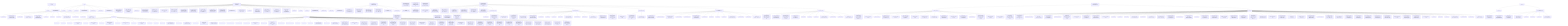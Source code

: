 %% Overview  Foundation Level Extensions  
graph TD
    n0["Foundation Level Extensions"]
    n1["Version 10"]
    n0 --> n1
    n2["International Software Testing Qualifications Board"]
    n0 --> n2
    n3["Copyright Notice"]
    n2 --> n3
    n4["This document may be copied in its entirety, or extracts made, if the source is acknowledged"]
    n2 --> n4
    n5["Software Testing"]
    n2 --> n5
    n6["Foundation Level Extension – Agile Tester"]
    n2 --> n6
    n7["Copyright © International Software Testing Qualifications Board (hereinafter called ISTQB®)"]
    n2 --> n7
    n8["Version 2014"]
    n2 --> n8
    n9["Page 2 of 12"]
    n2 --> n9
    n10["May 31, 2014"]
    n2 --> n10
    n11["© International Software Testing Qualifications Board"]
    n2 --> n11
    n12["Qualifications Board"]
    n2 --> n12
    n13["Software Testing"]
    n2 --> n13
    n14["Foundation Level Extension – Agile Tester"]
    n2 --> n14
    n15["Revision History"]
    n2 --> n15
    n16["18 JUNE 2013"]
    n15 --> n16
    n17["Initial version"]
    n15 --> n17
    n18["23 JULY 2013"]
    n15 --> n18
    n19["WG reviewed and confirmed"]
    n15 --> n19
    n20["6 NOV 2013"]
    n15 --> n20
    n21["amended population and diagram"]
    n15 --> n21
    n22["11 DEC 2013"]
    n15 --> n22
    n23["Amended Business Outcomes and Chapters matching"]
    n15 --> n23
    n24["20 DEC 2013"]
    n15 --> n24
    n25["Working group updates on 07"]
    n15 --> n25
    n26["31 MAY 2014"]
    n15 --> n26
    n27["GA release for Agile Extension"]
    n15 --> n27
    n28["Version 2014"]
    n15 --> n28
    n29["Page 3 of 12"]
    n15 --> n29
    n30["May 31, 2014"]
    n15 --> n30
    n31["© International Software Testing Qualifications Board"]
    n15 --> n31
    n32["Software Testing"]
    n15 --> n32
    n33["Foundation Level Extension – Agile Tester"]
    n15 --> n33
    n34["Table of Contents"]
    n2 --> n34
    n35["Revision History"]
    n34 --> n35
    n36["Introduction to the Foundation Level Extensions"]
    n34 --> n36
    n37["Introduction to Foundation Level Agile Tester Extension"]
    n34 --> n37
    n38["Intended Audience"]
    n34 --> n38
    n39["Career Paths for Testers"]
    n34 --> n39
    n40["Learning Objectives"]
    n34 --> n40
    n41["Entry Requirements"]
    n34 --> n41
    n42["Structure and Course Duration"]
    n34 --> n42
    n43["Keeping It Current"]
    n34 --> n43
    n44["Overview of the Foundation Level Extension – Agile Tester Syllabus"]
    n34 --> n44
    n45["Business Outcomes"]
    n34 --> n45
    n46["Documents and Web Sites"]
    n34 --> n46
    n47["Version 2014"]
    n34 --> n47
    n48["Page 4 of 12"]
    n34 --> n48
    n49["May 31, 2014"]
    n34 --> n49
    n50["© International Software Testing Qualifications Board"]
    n34 --> n50
    n51["Software Testing"]
    n34 --> n51
    n52["Foundation Level Extension – Agile Tester"]
    n34 --> n52
    n53["This document was produced by a team from the International Software Testing Qualifications Board"]
    n34 --> n53
    n54["Foundation Level Working Group"]
    n34 --> n54
    n55["The Agile Extension team thanks the review team and the National Boards for their suggestions and input"]
    n34 --> n55
    n56["At the time the Foundation Level Agile Extension Syllabus was completed, the Agile Extension Working"]
    n34 --> n56
    n57["Group had the following membership: Rex Black (Chair), Bertrand Cornanguer (Vice Chair), Gerry"]
    n34 --> n57
    n58["Coleman (Learning Objectives Lead), Debra Friedenberg (Exam Lead), Alon Linetzki (Business Outcomes"]
    n34 --> n58
    n59["and Marketing Lead), Tauhida Parveen (Editor), and Leo van der Aalst (Development Lead)"]
    n34 --> n59
    n60["Authors: Rex Black, Anders Claesson, Gerry Coleman, Bertrand Cornanguer, Istvan Forgacs, Alon"]
    n34 --> n60
    n61["Linetzki, Tilo Linz, Leo van der Aalst, Marie Walsh, and Stephan Weber"]
    n34 --> n61
    n62["Internal Reviewers: Mette Bruhn-Pedersen, Christopher Clements, Alessandro Collino, Debra"]
    n34 --> n62
    n63["Friedenberg, Kari Kakkonen, Beata Karpinska, Sammy Kolluru, Jennifer Leger, Thomas Mueller, Tuula"]
    n34 --> n63
    n64["Pääkkönen, Meile Posthuma, Gabor Puhalla, Lloyd Roden, Marko Rytkönen, Monika Stoecklein-Olsen,"]
    n34 --> n64
    n65["Robert Treffny, Chris Van Bael, and Erik van Veenendaal"]
    n34 --> n65
    n66["The team thanks also the following persons, from the National Boards and the Agile expert community,"]
    n34 --> n66
    n67["who participated in reviewing, commenting, and balloting of the Foundation Agile Extension Syllabus: Dani"]
    n34 --> n67
    n68["Almog, Richard Berns, Stephen Bird, Monika Bögge, Afeng Chai, Josephine Crawford, Tibor Csöndes,"]
    n34 --> n68
    n69["Huba Demeter, Arnaud Foucal, Cyril Fumery, Kobi Halperin, Inga Hansen, Hanne Hinz, Jidong Hu, Phill"]
    n34 --> n69
    n70["Isles, Shirley Itah, Martin Klonk, Kjell Lauren, Igal Levi, Rik Marselis, Johan Meivert, Armin Metzger, Peter"]
    n34 --> n70
    n71["Morgan, Ninna Morin, Ingvar Nordstrom, Chris O’Dea, Klaus Olsen, Ismo Paukamainen, Nathalie Phung,"]
    n34 --> n71
    n72["Helmut Pichler, Salvatore Reale, Stuart Reid, Hans Rombouts, Petri Säilynoja, Soile Sainio, Lars-Erik"]
    n34 --> n72
    n73["Sandberg, Dakar Shalom, Jian Shen, Marco Sogliani, Lucjan Stapp, Yaron Tsubery, Sabine Uhde,"]
    n34 --> n73
    n74["Stephanie Ulrich, Tommi Välimäki, Jurian Van de Laar, Marnix Van den Ent, António Vieira Melo, Wenye"]
    n34 --> n74
    n75["Xu, Ester Zabar, Wenqiang Zheng, Peter Zimmerer, Stevan Zivanovic, and Terry Zuo"]
    n34 --> n75
    n76["This document was formally approved for release by the General Assembly of the ISTQB® on May 31,"]
    n34 --> n76
    n77["2014"]
    n78["Version 2014"]
    n77 --> n78
    n79["Page 5 of 12"]
    n77 --> n79
    n80["May 31, 2014"]
    n77 --> n80
    n81["© International Software Testing Qualifications Board"]
    n77 --> n81
    n82["Qualifications Board"]
    n77 --> n82
    n83["Software Testing"]
    n77 --> n83
    n84["Foundation Level Extension – Agile Tester"]
    n77 --> n84
    n85["1 Introduction to the Foundation Level Extensions"]
    n86["This overview document is intended for anyone with an interest in the ISTQB Foundation Level"]
    n85 --> n86
    n87["Extensions who wants a high-level introduction to the leading principles and an overview of the individual"]
    n85 --> n87
    n88["extension syllabi"]
    n85 --> n88
    n89["From time to time, ISTQB will update this document to reflect any additional extensions that shall be"]
    n85 --> n89
    n90["introduced for the Foundation Level, or to reflect major changes in existing ones Publications of the"]
    n85 --> n90
    n91["updated document will be available on the ISTQB website"]
    n85 --> n91
    n92["The ISTQB Foundation and Advanced Level syllabi have been defined and have been on the market for"]
    n85 --> n92
    n93["some time New topics emerge due to technology and methodology changes in the market which often"]
    n85 --> n93
    n94["are brought into the ISTQB program as new Expert Level syllabi However, not all topics are suited for the"]
    n85 --> n94
    n95["Expert Level For this reason, the extension syllabi are established at the Foundation Level to expand the"]
    n85 --> n95
    n96["ISTQB program to incorporate new or updated knowledge New extensions shall be discussed and"]
    n85 --> n96
    n97["introduced by the ISTQB periodically Extensions may be established at the Advanced Level as well, but"]
    n85 --> n97
    n98["that is beyond the scope of this document"]
    n85 --> n98
    n99["The following Foundation Level Extension syllabus has been released:"]
    n85 --> n99
    n100["Agile Tester"]
    n85 --> n100
    n101["In this document, each Foundation Level Extension syllabus is summarized and the associated Business"]
    n85 --> n101
    n102["Outcomes are stated The Business Outcomes communicate what can be expected from a person who"]
    n85 --> n102
    n103["achieves a Foundation Level Extension Certification in a particular subject area (eg, Agile Tester), and"]
    n85 --> n103
    n104["will outline the benefits for companies that are considering the development of specific testing skills at this"]
    n85 --> n104
    n105["Version 2014"]
    n85 --> n105
    n106["Page 6 of 12"]
    n85 --> n106
    n107["May 31, 2014"]
    n85 --> n107
    n108["© International Software Testing Qualifications Board"]
    n85 --> n108
    n109["Qualifications Board"]
    n85 --> n109
    n110["Software Testing"]
    n85 --> n110
    n111["Foundation Level Extension – Agile Tester"]
    n85 --> n111
    n112["2 Introduction to Foundation Level Agile Tester Extension"]
    n113["The certification for Foundation Level Extension – Agile Tester is designed for professionals who are"]
    n112 --> n113
    n114["working within Agile environments It is also for professionals who are planning to start implementing"]
    n112 --> n114
    n115["Agile methods in the near future, or are working within companies that plan to do so, The certification"]
    n112 --> n115
    n116["provides an advantage for those who would like to know the required Agile activities, roles, methods, and"]
    n112 --> n116
    n117["methodologies specific to their role"]
    n112 --> n117
    n118["21 Intended Audience"]
    n112 --> n118
    n119["The Foundation Level Extension – Agile Tester qualification is aimed at four main groups of professionals:"]
    n118 --> n119
    n120["1 Professionals who have achieved in-depth testing experience in traditional methods and would"]
    n121["like to get an Agile Tester Certificate"]
    n120 --> n121
    n122["2 Junior professional testers who are just starting in the testing profession, have received the"]
    n123["Foundation Level certificate, and would like to know more about the tester’s role in an Agile"]
    n122 --> n123
    n124["3 Professionals who are relatively new to testing and are required to implement test approaches,"]
    n125["methods and techniques in their day to day job in Agile projects"]
    n124 --> n125
    n126["4 Professionals who are experienced in their role (including unit testing) and need more"]
    n127["understanding and knowledge about how to perform and manage testing on all levels in Agile"]
    n126 --> n127
    n128["These professionals include people who are in roles such as testers, test analysts, test engineers, test"]
    n126 --> n128
    n129["consultants, test managers, user acceptance testers, and software developers"]
    n126 --> n129
    n130["This Foundation Level Extension – Agile Tester certification may also be appropriate for anyone who"]
    n126 --> n130
    n131["wants a deeper understanding of software testing in the Agile world, such as project managers, quality"]
    n126 --> n131
    n132["managers, software development managers, business analysts, IT directors, and management"]
    n126 --> n132
    n133["22 Career Paths for Testers"]
    n126 --> n133
    n134["Building on the Foundation Level, the Agile Tester Extension supports the definition of career paths for"]
    n133 --> n134
    n135["professional testers A person with the Agile Tester certificate has extended the broad understanding of"]
    n133 --> n135
    n136["testing acquired at the Foundation Level to enable him or her to work effectively as a professional tester in"]
    n133 --> n136
    n137["an Agile project"]
    n133 --> n137
    n138["People possessing an ISTQB Foundation Level Extension – Agile Tester certificate may use the Certified"]
    n133 --> n138
    n139["Tester Foundation Level acronym CTFL-AT"]
    n133 --> n139
    n140["23 Learning Objectives"]
    n126 --> n140
    n141["In general, the Foundation Level syllabus is examinable at a K1 level, ie, the candidate will recognize,"]
    n140 --> n141
    n142["remember and recall terms and concepts stated in the Foundation Level syllabus"]
    n140 --> n142
    n143["In addition, all Foundation Level syllabus learning objectives are examinable at the same K- level in an"]
    n140 --> n143
    n144["extension exam"]
    n140 --> n144
    n145["Version 2014"]
    n140 --> n145
    n146["Page 7 of 12"]
    n140 --> n146
    n147["May 31, 2014"]
    n140 --> n147
    n148["© International Software Testing Qualifications Board"]
    n140 --> n148
    n149["Qualifications Board"]
    n140 --> n149
    n150["Software Testing"]
    n140 --> n150
    n151["Foundation Level Extension – Agile Tester"]
    n140 --> n151
    n152["That said, each extension level exam focuses on the learning objectives defined in that extension"]
    n140 --> n152
    n153["syllabus The relevant learning objectives at K1, K2, and K3 levels are provided at the beginning of each"]
    n140 --> n153
    n154["chapter within each particular extension syllabus"]
    n140 --> n154
    n155["24 Entry Requirements"]
    n126 --> n155
    n156["To be able to participate in a Foundation Level Extension – Agile Tester exam, candidates must have"]
    n155 --> n156
    n157["obtained the ISTQB Foundation Level certificate"]
    n155 --> n157
    n158["25 Structure and Course Duration"]
    n126 --> n158
    n159["The Foundation Level Extension – Agile Tester syllabus has no shared or common elements with the"]
    n158 --> n159
    n160["Foundation Level syllabus"]
    n158 --> n160
    n161["The syllabi must be taught in the following minimum number of days:"]
    n158 --> n161
    n162["Baseline: Foundation"]
    n158 --> n162
    n163["Extension: Agile Tester"]
    n158 --> n163
    n164["The following figure shows the structure of the Agile Tester Extension and its relationship to the"]
    n158 --> n164
    n165["Foundation Level"]
    n158 --> n165
    n166["Version 2014"]
    n158 --> n166
    n167["Page 8 of 12"]
    n158 --> n167
    n168["May 31, 2014"]
    n158 --> n168
    n169["© International Software Testing Qualifications Board"]
    n158 --> n169
    n170["Qualifications Board"]
    n158 --> n170
    n171["Software Testing"]
    n158 --> n171
    n172["Foundation Level Extension – Agile Tester"]
    n158 --> n172
    n173["26 Keeping It Current"]
    n126 --> n173
    n174["The software industry changes rapidly To deal with these changes and to provide the stakeholders with"]
    n173 --> n174
    n175["access to relevant and current information, the ISTQB working groups have created links on the"]
    n173 --> n175
    n176["wwwistqborg web site which refer to supporting documents, changes to standards and new occurrences"]
    n173 --> n176
    n177["in the industry This information is not examinable under this syllabus"]
    n173 --> n177
    n178["Version 2014"]
    n173 --> n178
    n179["Page 9 of 12"]
    n173 --> n179
    n180["May 31, 2014"]
    n173 --> n180
    n181["© International Software Testing Qualifications Board"]
    n173 --> n181
    n182["Qualifications Board"]
    n173 --> n182
    n183["Software Testing"]
    n173 --> n183
    n184["Foundation Level Extension – Agile Tester"]
    n173 --> n184
    n185["3 Overview of the Foundation Level Extension – Agile Tester"]
    n186["31 Business Outcomes"]
    n185 --> n186
    n187["This section lists the Business Outcomes expected of a candidate who has achieved the Foundation Level"]
    n186 --> n187
    n188["Extension – Agile Tester certification"]
    n186 --> n188
    n189["An Agile Tester can…"]
    n186 --> n189
    n190["Collaborate in a cross-functional Agile team being familiar with principles and basic"]
    n186 --> n190
    n191["practices of Agile software development"]
    n186 --> n191
    n192["Adapt existing testing experience and knowledge to Agile values and principles"]
    n186 --> n192
    n193["Support the Agile team in planning test-related activities"]
    n186 --> n193
    n194["Apply relevant methods and techniques for testing in an Agile project"]
    n186 --> n194
    n195["Assist the Agile team in test automation activities"]
    n186 --> n195
    n196["Assist business stakeholders in defining understandable and testable user stories,"]
    n186 --> n196
    n197["scenarios, requirements and acceptance criteria as appropriate"]
    n186 --> n197
    n198["Work and share information with other team members using effective communication"]
    n186 --> n198
    n199["styles and channels"]
    n186 --> n199
    n200["In general, a Certified Tester Foundation Level – Agile Tester is expected to have acquired the necessary"]
    n186 --> n200
    n201["skills to working effectively within an Agile team and environment"]
    n186 --> n201
    n202["32 Content"]
    n185 --> n202
    n203["Chapter 1: Agile Software Development"]
    n202 --> n203
    n204["The tester should remember the basic concept of Agile software development based on the Agile"]
    n202 --> n204
    n205["The tester should understand the advantages of the whole-team approach and the benefits of"]
    n202 --> n205
    n206["early and frequent feedback"]
    n202 --> n206
    n207["The tester should recall Agile software development approaches"]
    n202 --> n207
    n208["The tester should be able to write testable user stories in collaboration with developers and"]
    n202 --> n208
    n209["business representatives"]
    n202 --> n209
    n210["The tester should understand how retrospectives can be used as a mechanism for process"]
    n202 --> n210
    n211["improvement in Agile projects"]
    n202 --> n211
    n212["The tester should understand the use and purpose of continuous integration"]
    n202 --> n212
    n213["The tester should know the differences between iteration and release planning, and how a tester"]
    n202 --> n213
    n214["adds value in each of these activities"]
    n202 --> n214
    n215["Version 2014"]
    n202 --> n215
    n216["Page 10 of 12"]
    n202 --> n216
    n217["May 31, 2014"]
    n202 --> n217
    n218["© International Software Testing Qualifications Board"]
    n202 --> n218
    n219["Software Testing"]
    n202 --> n219
    n220["Foundation Level Extension – Agile Tester"]
    n202 --> n220
    n221["Chapter 2: Fundamental Agile Testing Principles, Practices, and Processes"]
    n202 --> n221
    n222["The tester should be able to describe the differences between testing activities in Agile projects"]
    n202 --> n222
    n223["and non-Agile projects"]
    n202 --> n223
    n224["The tester should be able to describe how development and testing activities are integrated in"]
    n202 --> n224
    n225["Agile projects"]
    n202 --> n225
    n226["The tester should be able to describe the role of independent testing in Agile projects"]
    n202 --> n226
    n227["The tester should be able to describe the tools and techniques used to communicate the status of"]
    n202 --> n227
    n228["testing in an Agile project, including test progress and product quality"]
    n202 --> n228
    n229["The tester should be able to describe the process of evolving tests across multiple iterations and"]
    n202 --> n229
    n230["explain why test automation is important to manage regression risk in Agile projects"]
    n202 --> n230
    n231["The tester should understand the skills (people, domain, and testing) of a tester in an Agile team"]
    n202 --> n231
    n232["The tester should be able to understand the role of a tester within an Agile team"]
    n202 --> n232
    n233["Chapter 3: Agile Testing Methods, Techniques, and Tools"]
    n202 --> n233
    n234["The tester should be able to recall the concepts of test-driven development, acceptance test-"]
    n202 --> n234
    n235["driven development, and behavior-driven development"]
    n202 --> n235
    n236["The tester should be able to recall the concepts of the test pyramid"]
    n202 --> n236
    n237["The tester should be able to summarize the testing quadrants and their relationships with testing"]
    n202 --> n237
    n238["levels and testing types"]
    n202 --> n238
    n239["For a given Agile project, the tester should be able to work as a tester in a Scrum team"]
    n202 --> n239
    n240["The tester should be able to assess quality risks within an Agile project"]
    n202 --> n240
    n241["The tester should be able to estimate testing effort based on iteration content and quality risks"]
    n202 --> n241
    n242["The tester should be able to interpret relevant information to support testing activities"]
    n202 --> n242
    n243["The tester should be able to explain to business stakeholders how to define testable acceptance"]
    n202 --> n243
    n244["Given a user story, the tester should be able to write acceptance test-driven development test"]
    n202 --> n244
    n245["For both functional and non-functional behavior, the tester should be able to write test cases using"]
    n202 --> n245
    n246["black box test design techniques based on given user stories"]
    n202 --> n246
    n247["The tester should be able to perform exploratory testing to support the testing of an Agile project"]
    n202 --> n247
    n248["The tester should be able to recall different tools available to testers according to their purpose"]
    n202 --> n248
    n249["and to activities in Agile projects"]
    n202 --> n249
    n250["Version 2014"]
    n202 --> n250
    n251["Page 11 of 12"]
    n202 --> n251
    n252["May 31, 2014"]
    n202 --> n252
    n253["© International Software Testing Qualifications Board"]
    n202 --> n253
    n254["Qualifications Board"]
    n202 --> n254
    n255["Software Testing"]
    n202 --> n255
    n256["Foundation Level Extension – Agile Tester"]
    n202 --> n256
    n257["4 References"]
    n258["41 Trademarks"]
    n257 --> n258
    n259["The following registered trademarks and service marks are used in this document:"]
    n258 --> n259
    n260["ISTQB ® is a registered trademark of the International Software Testing Qualifications Board"]
    n258 --> n260
    n261["42 Documents and Web Sites"]
    n257 --> n261
    n262["Web site of the International Software Testing Qualifications Board Refer"]
    n261 --> n262
    n263["to this website for the latest ISTQB Glossary and Syllabi (wwwistqborg)"]
    n261 --> n263
    n264["Version 2014"]
    n261 --> n264
    n265["Page 12 of 12"]
    n261 --> n265
    n266["May 31, 2014"]
    n261 --> n266
    n267["© International Software Testing Qualifications Board"]
    n261 --> n267